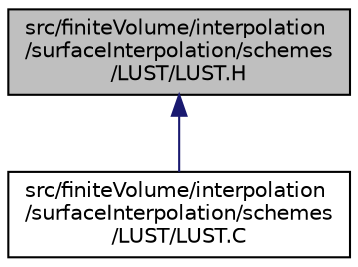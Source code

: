 digraph "src/finiteVolume/interpolation/surfaceInterpolation/schemes/LUST/LUST.H"
{
  bgcolor="transparent";
  edge [fontname="Helvetica",fontsize="10",labelfontname="Helvetica",labelfontsize="10"];
  node [fontname="Helvetica",fontsize="10",shape=record];
  Node330 [label="src/finiteVolume/interpolation\l/surfaceInterpolation/schemes\l/LUST/LUST.H",height=0.2,width=0.4,color="black", fillcolor="grey75", style="filled", fontcolor="black"];
  Node330 -> Node331 [dir="back",color="midnightblue",fontsize="10",style="solid",fontname="Helvetica"];
  Node331 [label="src/finiteVolume/interpolation\l/surfaceInterpolation/schemes\l/LUST/LUST.C",height=0.2,width=0.4,color="black",URL="$a04412.html"];
}
